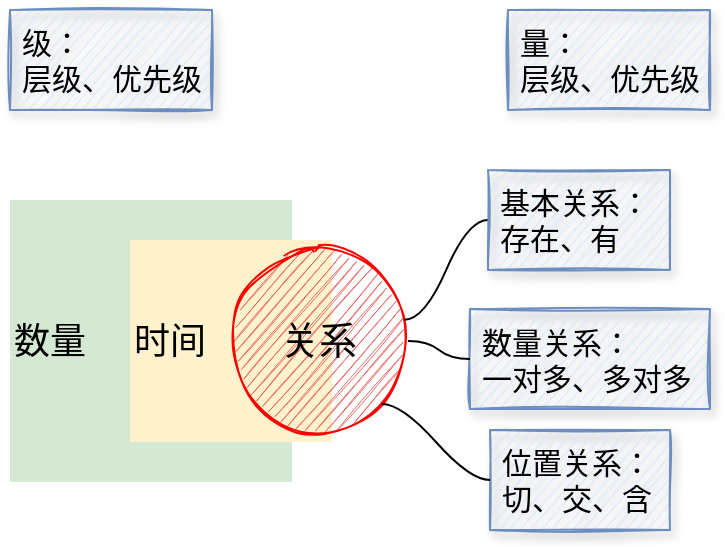 <mxfile version="20.6.2" type="github">
  <diagram id="dxVW-Z1BKEepmqgwWD4V" name="第 1 页">
    <mxGraphModel dx="1422" dy="754" grid="1" gridSize="10" guides="1" tooltips="1" connect="1" arrows="1" fold="1" page="1" pageScale="1" pageWidth="827" pageHeight="1169" math="0" shadow="0">
      <root>
        <mxCell id="0" />
        <mxCell id="1" parent="0" />
        <mxCell id="wY8_0tX6bTsFFcJKQqcM-7" value="数量" style="whiteSpace=wrap;html=1;aspect=fixed;fontSize=18;fillColor=#d5e8d4;strokeColor=none;align=left;" vertex="1" parent="1">
          <mxGeometry x="220" y="285" width="141" height="141" as="geometry" />
        </mxCell>
        <mxCell id="wY8_0tX6bTsFFcJKQqcM-6" value="&lt;font style=&quot;font-size: 18px;&quot;&gt;时间&lt;/font&gt;" style="whiteSpace=wrap;html=1;aspect=fixed;fillColor=#fff2cc;strokeColor=none;align=left;" vertex="1" parent="1">
          <mxGeometry x="280" y="305" width="101" height="101" as="geometry" />
        </mxCell>
        <mxCell id="wlqvahv6N_QIGY_uk6yz-1" value="&lt;font style=&quot;font-size: 19px;&quot;&gt;关系&lt;/font&gt;" style="ellipse;whiteSpace=wrap;html=1;aspect=fixed;fillColor=#EA6B66;strokeColor=#FF0000;sketch=1;fillStyle=auto;" parent="1" vertex="1">
          <mxGeometry x="330" y="311" width="89" height="89" as="geometry" />
        </mxCell>
        <mxCell id="wlqvahv6N_QIGY_uk6yz-4" value="级：&#xa;层级、优先级" style="text;strokeColor=#6c8ebf;fillColor=#dae8fc;align=left;verticalAlign=middle;spacingLeft=4;spacingRight=4;overflow=hidden;rotatable=0;points=[[0,0.5],[1,0.5]];portConstraint=eastwest;fontSize=15;rounded=0;labelPosition=center;verticalLabelPosition=middle;whiteSpace=wrap;sketch=1;shadow=1;" parent="1" vertex="1">
          <mxGeometry x="220" y="190" width="101" height="50" as="geometry" />
        </mxCell>
        <mxCell id="wlqvahv6N_QIGY_uk6yz-5" value="" style="edgeStyle=entityRelationEdgeStyle;startArrow=none;endArrow=none;segment=10;curved=1;rounded=0;fontSize=19;exitX=0.98;exitY=0.38;exitDx=0;exitDy=0;exitPerimeter=0;entryX=0;entryY=0.5;entryDx=0;entryDy=0;" parent="1" source="wlqvahv6N_QIGY_uk6yz-1" target="wlqvahv6N_QIGY_uk6yz-6" edge="1">
          <mxGeometry relative="1" as="geometry">
            <mxPoint x="439" y="410" as="sourcePoint" />
            <mxPoint x="469" y="350" as="targetPoint" />
          </mxGeometry>
        </mxCell>
        <mxCell id="wlqvahv6N_QIGY_uk6yz-6" value="基本关系：&#xa;存在、有" style="text;strokeColor=#6c8ebf;fillColor=#dae8fc;align=left;verticalAlign=middle;spacingLeft=4;spacingRight=4;overflow=hidden;rotatable=0;points=[[0,0.5],[1,0.5]];portConstraint=eastwest;fontSize=15;rounded=0;labelPosition=center;verticalLabelPosition=middle;whiteSpace=wrap;sketch=1;shadow=1;" parent="1" vertex="1">
          <mxGeometry x="459" y="270" width="91" height="50" as="geometry" />
        </mxCell>
        <mxCell id="wlqvahv6N_QIGY_uk6yz-7" value="数量关系：&#xa;一对多、多对多" style="text;strokeColor=#6c8ebf;fillColor=#dae8fc;align=left;verticalAlign=middle;spacingLeft=4;spacingRight=4;overflow=hidden;rotatable=0;points=[[0,0.5],[1,0.5]];portConstraint=eastwest;fontSize=15;rounded=0;labelPosition=center;verticalLabelPosition=middle;whiteSpace=wrap;sketch=1;shadow=1;" parent="1" vertex="1">
          <mxGeometry x="450" y="339.5" width="120" height="50" as="geometry" />
        </mxCell>
        <mxCell id="wlqvahv6N_QIGY_uk6yz-8" value="" style="edgeStyle=entityRelationEdgeStyle;startArrow=none;endArrow=none;segment=10;curved=1;rounded=0;fontSize=19;exitX=1;exitY=0.5;exitDx=0;exitDy=0;entryX=0;entryY=0.5;entryDx=0;entryDy=0;" parent="1" source="wlqvahv6N_QIGY_uk6yz-1" edge="1" target="wlqvahv6N_QIGY_uk6yz-7">
          <mxGeometry relative="1" as="geometry">
            <mxPoint x="419" y="390" as="sourcePoint" />
            <mxPoint x="459" y="450" as="targetPoint" />
          </mxGeometry>
        </mxCell>
        <mxCell id="wlqvahv6N_QIGY_uk6yz-10" value="位置关系：&#xa;切、交、含" style="text;strokeColor=#6c8ebf;fillColor=#dae8fc;align=left;verticalAlign=middle;spacingLeft=4;spacingRight=4;overflow=hidden;rotatable=0;points=[[0,0.5],[1,0.5]];portConstraint=eastwest;fontSize=15;rounded=0;labelPosition=center;verticalLabelPosition=middle;whiteSpace=wrap;sketch=1;shadow=1;" parent="1" vertex="1">
          <mxGeometry x="460" y="400" width="90" height="50" as="geometry" />
        </mxCell>
        <mxCell id="wlqvahv6N_QIGY_uk6yz-11" value="" style="edgeStyle=entityRelationEdgeStyle;startArrow=none;endArrow=none;segment=10;curved=1;rounded=0;fontSize=19;exitX=1;exitY=1;exitDx=0;exitDy=0;" parent="1" target="wlqvahv6N_QIGY_uk6yz-10" edge="1" source="wlqvahv6N_QIGY_uk6yz-1">
          <mxGeometry relative="1" as="geometry">
            <mxPoint x="370" y="390" as="sourcePoint" />
            <mxPoint x="362.663" y="436.05" as="targetPoint" />
          </mxGeometry>
        </mxCell>
        <mxCell id="wY8_0tX6bTsFFcJKQqcM-1" value="量：&#xa;层级、优先级" style="text;strokeColor=#6c8ebf;fillColor=#dae8fc;align=left;verticalAlign=middle;spacingLeft=4;spacingRight=4;overflow=hidden;rotatable=0;points=[[0,0.5],[1,0.5]];portConstraint=eastwest;fontSize=15;rounded=0;labelPosition=center;verticalLabelPosition=middle;whiteSpace=wrap;sketch=1;shadow=1;" vertex="1" parent="1">
          <mxGeometry x="469" y="190" width="101" height="50" as="geometry" />
        </mxCell>
      </root>
    </mxGraphModel>
  </diagram>
</mxfile>
